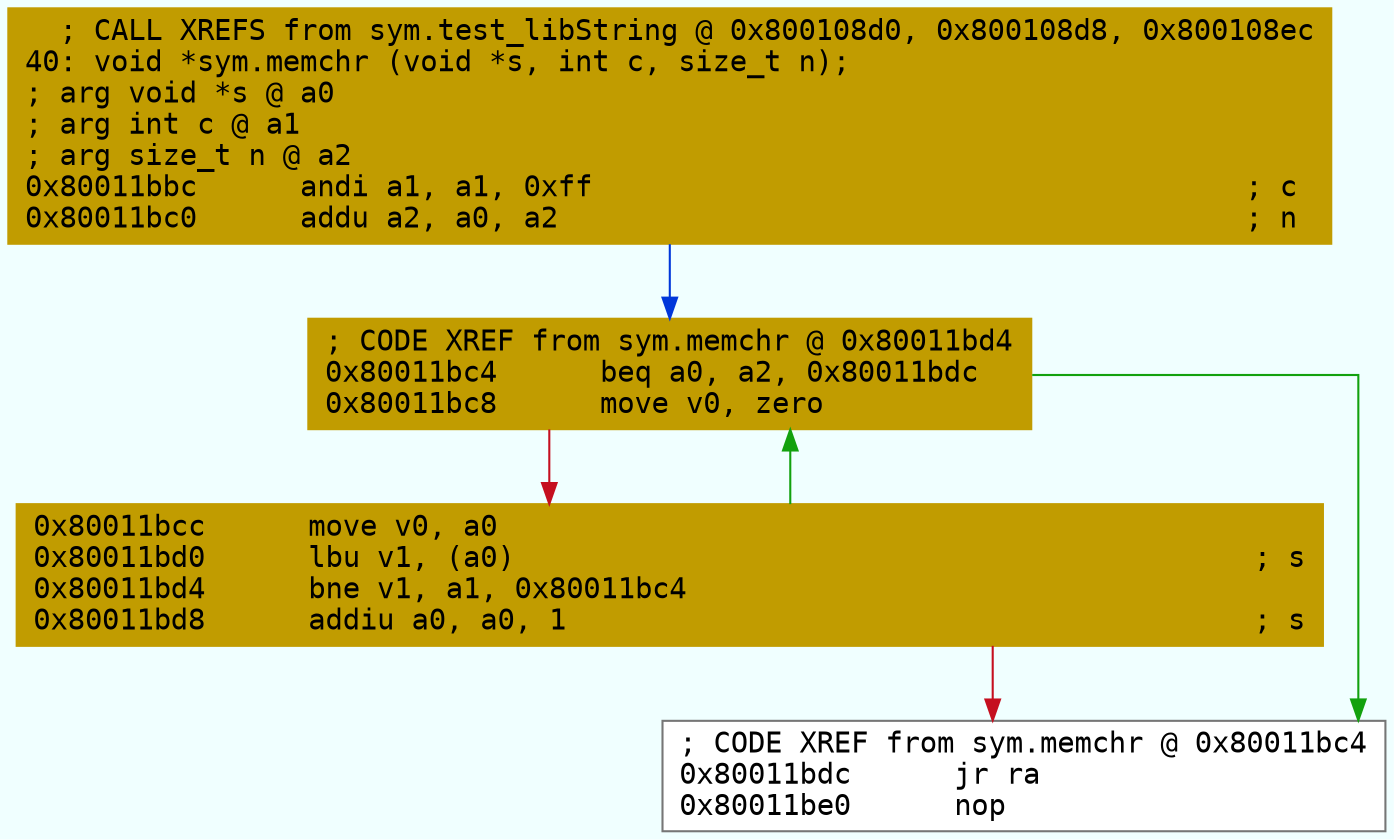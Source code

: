 digraph code {
	graph [bgcolor=azure fontsize=8 fontname="Courier" splines="ortho"];
	node [fillcolor=gray style=filled shape=box];
	edge [arrowhead="normal"];
	"0x80011bbc" [URL="sym.memchr/0x80011bbc", fillcolor="#c19c00",color="#c19c00", fontname="Courier",label="  ; CALL XREFS from sym.test_libString @ 0x800108d0, 0x800108d8, 0x800108ec\l40: void *sym.memchr (void *s, int c, size_t n);\l; arg void *s @ a0\l; arg int c @ a1\l; arg size_t n @ a2\l0x80011bbc      andi a1, a1, 0xff                                      ; c\l0x80011bc0      addu a2, a0, a2                                        ; n\l"]
	"0x80011bc4" [URL="sym.memchr/0x80011bc4", fillcolor="#c19c00",color="#c19c00", fontname="Courier",label="; CODE XREF from sym.memchr @ 0x80011bd4\l0x80011bc4      beq a0, a2, 0x80011bdc\l0x80011bc8      move v0, zero\l"]
	"0x80011bcc" [URL="sym.memchr/0x80011bcc", fillcolor="#c19c00",color="#c19c00", fontname="Courier",label="0x80011bcc      move v0, a0\l0x80011bd0      lbu v1, (a0)                                           ; s\l0x80011bd4      bne v1, a1, 0x80011bc4\l0x80011bd8      addiu a0, a0, 1                                        ; s\l"]
	"0x80011bdc" [URL="sym.memchr/0x80011bdc", fillcolor="white",color="#767676", fontname="Courier",label="; CODE XREF from sym.memchr @ 0x80011bc4\l0x80011bdc      jr ra\l0x80011be0      nop\l"]
        "0x80011bbc" -> "0x80011bc4" [color="#0037da"];
        "0x80011bc4" -> "0x80011bdc" [color="#13a10e"];
        "0x80011bc4" -> "0x80011bcc" [color="#c50f1f"];
        "0x80011bcc" -> "0x80011bc4" [color="#13a10e"];
        "0x80011bcc" -> "0x80011bdc" [color="#c50f1f"];
}
